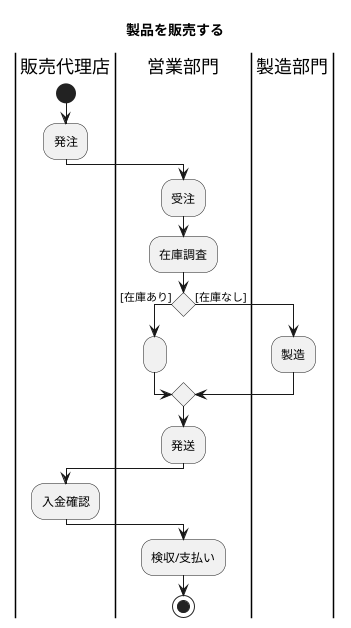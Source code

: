 @startuml A社の業務
title 製品を販売する
|販売代理店|
start
:発注;
|営業部門|
:受注;
:在庫調査;
if () is ([在庫あり]) then
:;
else ([在庫なし])
|製造部門|
:製造;
endif
|営業部門|
:発送;
|販売代理店|
:入金確認;
|営業部門|
:検収/支払い;
stop
@enduml
